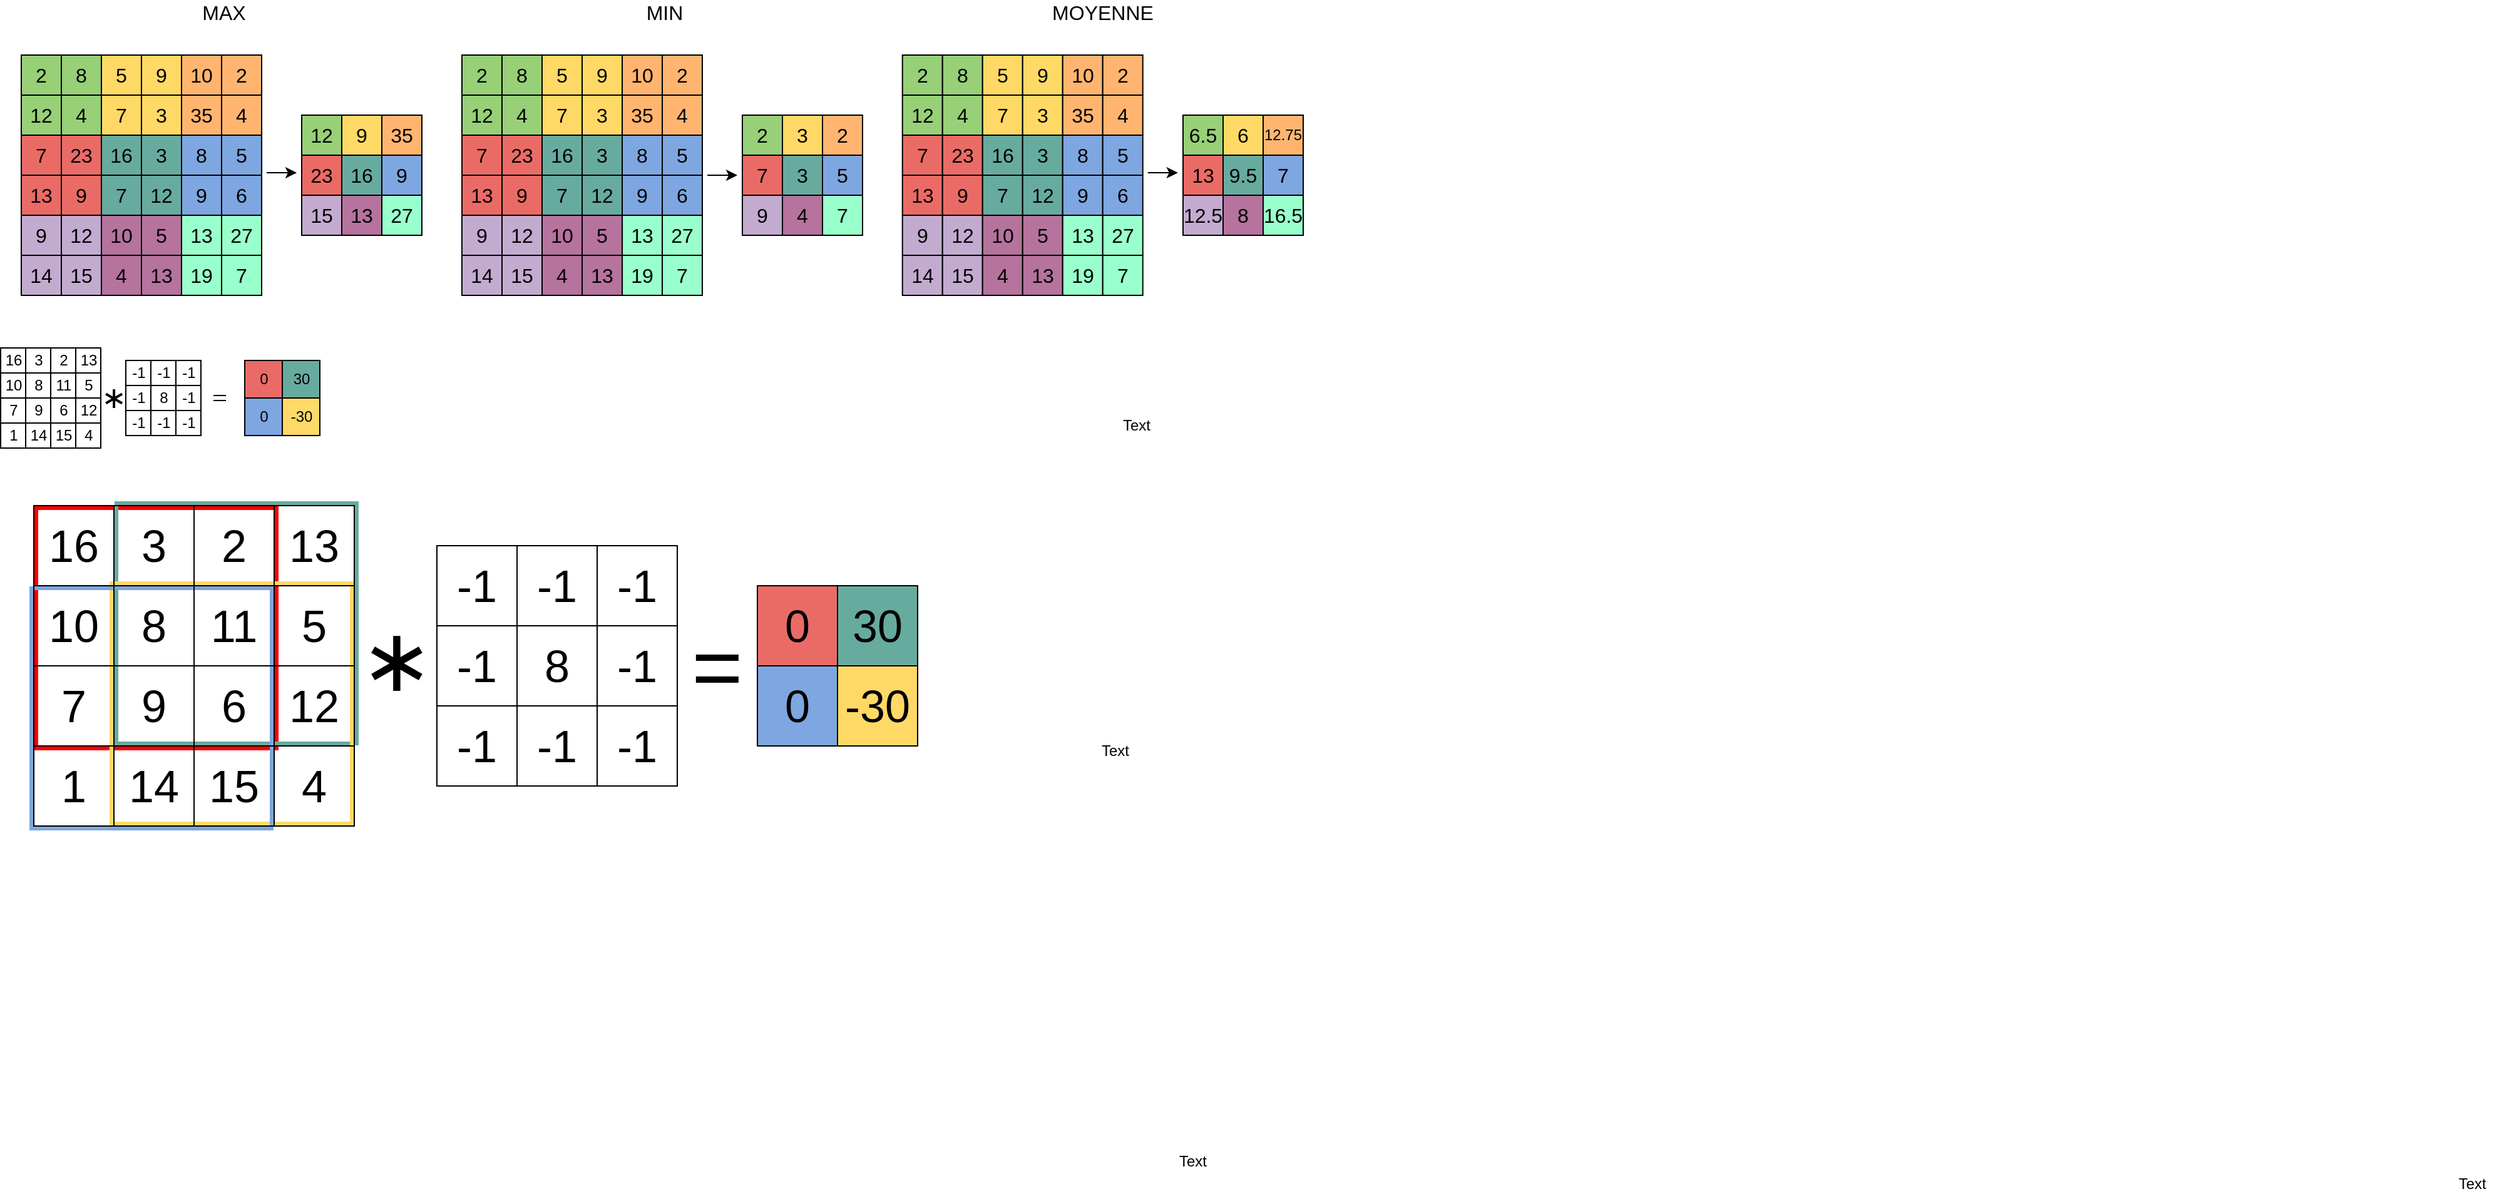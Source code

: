 <mxfile version="10.7.5" type="google"><diagram id="lSeNhmu-8hJbdEI2E3wf" name="Page-1"><mxGraphModel dx="1493" dy="903" grid="1" gridSize="2" guides="1" tooltips="1" connect="1" arrows="1" fold="1" page="1" pageScale="1" pageWidth="1169" pageHeight="827" math="1" shadow="0"><root><mxCell id="0"/><mxCell id="1" parent="0"/><mxCell id="_6n8K5XvZw_fuvLzDd2y-46" value="16" style="whiteSpace=wrap;html=1;aspect=fixed;shadow=0;fillColor=none;" parent="1" vertex="1"><mxGeometry x="35.5" y="290" width="20" height="20" as="geometry"/></mxCell><mxCell id="_6n8K5XvZw_fuvLzDd2y-47" value="3" style="whiteSpace=wrap;html=1;aspect=fixed;shadow=0;fillColor=none;" parent="1" vertex="1"><mxGeometry x="55.5" y="290" width="20" height="20" as="geometry"/></mxCell><mxCell id="_6n8K5XvZw_fuvLzDd2y-48" value="2" style="whiteSpace=wrap;html=1;aspect=fixed;shadow=0;fillColor=none;" parent="1" vertex="1"><mxGeometry x="75.5" y="290" width="20" height="20" as="geometry"/></mxCell><mxCell id="_6n8K5XvZw_fuvLzDd2y-49" value="13" style="whiteSpace=wrap;html=1;aspect=fixed;shadow=0;" parent="1" vertex="1"><mxGeometry x="95.5" y="290" width="20" height="20" as="geometry"/></mxCell><mxCell id="_6n8K5XvZw_fuvLzDd2y-50" value="10" style="whiteSpace=wrap;html=1;aspect=fixed;shadow=0;fillColor=none;" parent="1" vertex="1"><mxGeometry x="35.5" y="310" width="20" height="20" as="geometry"/></mxCell><mxCell id="_6n8K5XvZw_fuvLzDd2y-51" value="8" style="whiteSpace=wrap;html=1;aspect=fixed;shadow=0;fillColor=none;" parent="1" vertex="1"><mxGeometry x="55.5" y="310" width="20" height="20" as="geometry"/></mxCell><mxCell id="_6n8K5XvZw_fuvLzDd2y-52" value="11" style="whiteSpace=wrap;html=1;aspect=fixed;shadow=0;fillColor=none;" parent="1" vertex="1"><mxGeometry x="75.5" y="310" width="20" height="20" as="geometry"/></mxCell><mxCell id="_6n8K5XvZw_fuvLzDd2y-53" value="5" style="whiteSpace=wrap;html=1;aspect=fixed;shadow=0;" parent="1" vertex="1"><mxGeometry x="95.5" y="310" width="20" height="20" as="geometry"/></mxCell><mxCell id="_6n8K5XvZw_fuvLzDd2y-54" value="7" style="whiteSpace=wrap;html=1;aspect=fixed;shadow=0;fillColor=none;" parent="1" vertex="1"><mxGeometry x="35.5" y="330" width="20" height="20" as="geometry"/></mxCell><mxCell id="_6n8K5XvZw_fuvLzDd2y-55" value="9" style="whiteSpace=wrap;html=1;aspect=fixed;shadow=0;fillColor=none;" parent="1" vertex="1"><mxGeometry x="55.5" y="330" width="20" height="20" as="geometry"/></mxCell><mxCell id="_6n8K5XvZw_fuvLzDd2y-56" value="6" style="whiteSpace=wrap;html=1;aspect=fixed;shadow=0;fillColor=none;" parent="1" vertex="1"><mxGeometry x="75.5" y="330" width="20" height="20" as="geometry"/></mxCell><mxCell id="_6n8K5XvZw_fuvLzDd2y-57" value="12" style="whiteSpace=wrap;html=1;aspect=fixed;shadow=0;" parent="1" vertex="1"><mxGeometry x="95.5" y="330" width="20" height="20" as="geometry"/></mxCell><mxCell id="_6n8K5XvZw_fuvLzDd2y-58" value="1" style="whiteSpace=wrap;html=1;aspect=fixed;shadow=0;" parent="1" vertex="1"><mxGeometry x="35.5" y="350" width="20" height="20" as="geometry"/></mxCell><mxCell id="_6n8K5XvZw_fuvLzDd2y-59" value="14" style="whiteSpace=wrap;html=1;aspect=fixed;shadow=0;" parent="1" vertex="1"><mxGeometry x="55.5" y="350" width="20" height="20" as="geometry"/></mxCell><mxCell id="_6n8K5XvZw_fuvLzDd2y-60" value="15" style="whiteSpace=wrap;html=1;aspect=fixed;shadow=0;" parent="1" vertex="1"><mxGeometry x="75.5" y="350" width="20" height="20" as="geometry"/></mxCell><mxCell id="_6n8K5XvZw_fuvLzDd2y-61" value="4" style="whiteSpace=wrap;html=1;aspect=fixed;shadow=0;" parent="1" vertex="1"><mxGeometry x="95.5" y="350" width="20" height="20" as="geometry"/></mxCell><mxCell id="_6n8K5XvZw_fuvLzDd2y-62" value="-1" style="whiteSpace=wrap;html=1;aspect=fixed;shadow=0;" parent="1" vertex="1"><mxGeometry x="135.5" y="300" width="20" height="20" as="geometry"/></mxCell><mxCell id="_6n8K5XvZw_fuvLzDd2y-63" value="-1" style="whiteSpace=wrap;html=1;aspect=fixed;shadow=0;" parent="1" vertex="1"><mxGeometry x="155.5" y="300" width="20" height="20" as="geometry"/></mxCell><mxCell id="_6n8K5XvZw_fuvLzDd2y-64" value="-1" style="whiteSpace=wrap;html=1;aspect=fixed;shadow=0;" parent="1" vertex="1"><mxGeometry x="175.5" y="300" width="20" height="20" as="geometry"/></mxCell><mxCell id="_6n8K5XvZw_fuvLzDd2y-65" value="-1" style="whiteSpace=wrap;html=1;aspect=fixed;shadow=0;" parent="1" vertex="1"><mxGeometry x="135.5" y="320" width="20" height="20" as="geometry"/></mxCell><mxCell id="_6n8K5XvZw_fuvLzDd2y-66" value="8" style="whiteSpace=wrap;html=1;aspect=fixed;shadow=0;" parent="1" vertex="1"><mxGeometry x="155.5" y="320" width="20" height="20" as="geometry"/></mxCell><mxCell id="_6n8K5XvZw_fuvLzDd2y-67" value="-1" style="whiteSpace=wrap;html=1;aspect=fixed;shadow=0;" parent="1" vertex="1"><mxGeometry x="175.5" y="320" width="20" height="20" as="geometry"/></mxCell><mxCell id="_6n8K5XvZw_fuvLzDd2y-68" value="-1" style="whiteSpace=wrap;html=1;aspect=fixed;shadow=0;" parent="1" vertex="1"><mxGeometry x="135.5" y="340" width="20" height="20" as="geometry"/></mxCell><mxCell id="_6n8K5XvZw_fuvLzDd2y-69" value="-1" style="whiteSpace=wrap;html=1;aspect=fixed;shadow=0;" parent="1" vertex="1"><mxGeometry x="155.5" y="340" width="20" height="20" as="geometry"/></mxCell><mxCell id="_6n8K5XvZw_fuvLzDd2y-70" value="-1" style="whiteSpace=wrap;html=1;aspect=fixed;shadow=0;" parent="1" vertex="1"><mxGeometry x="175.5" y="340" width="20" height="20" as="geometry"/></mxCell><mxCell id="_6n8K5XvZw_fuvLzDd2y-71" value="&lt;span&gt;&lt;font style=&quot;font-size: 24px&quot;&gt;∗&lt;/font&gt;&lt;/span&gt;" style="text;html=1;strokeColor=none;fillColor=none;align=center;verticalAlign=middle;whiteSpace=wrap;rounded=0;shadow=0;" parent="1" vertex="1"><mxGeometry x="105.5" y="320" width="40" height="20" as="geometry"/></mxCell><mxCell id="_6n8K5XvZw_fuvLzDd2y-74" value="" style="shape=link;html=1;" parent="1" edge="1"><mxGeometry width="50" height="50" relative="1" as="geometry"><mxPoint x="205.5" y="330" as="sourcePoint"/><mxPoint x="215.5" y="330" as="targetPoint"/></mxGeometry></mxCell><mxCell id="_6n8K5XvZw_fuvLzDd2y-75" value="0" style="whiteSpace=wrap;html=1;aspect=fixed;shadow=0;fillColor=#EA6B66;" parent="1" vertex="1"><mxGeometry x="230.5" y="300" width="30" height="30" as="geometry"/></mxCell><mxCell id="_6n8K5XvZw_fuvLzDd2y-76" value="30" style="whiteSpace=wrap;html=1;aspect=fixed;shadow=0;fillColor=#67AB9F;" parent="1" vertex="1"><mxGeometry x="260.5" y="300" width="30" height="30" as="geometry"/></mxCell><mxCell id="_6n8K5XvZw_fuvLzDd2y-77" value="0" style="whiteSpace=wrap;html=1;aspect=fixed;shadow=0;direction=south;fillColor=#7EA6E0;" parent="1" vertex="1"><mxGeometry x="230.5" y="330" width="30" height="30" as="geometry"/></mxCell><mxCell id="_6n8K5XvZw_fuvLzDd2y-78" value="-30" style="whiteSpace=wrap;html=1;aspect=fixed;shadow=0;fillColor=#FFD966;" parent="1" vertex="1"><mxGeometry x="260.5" y="330" width="30" height="30" as="geometry"/></mxCell><mxCell id="_6n8K5XvZw_fuvLzDd2y-110" value="" style="whiteSpace=wrap;html=1;aspect=fixed;shadow=0;strokeColor=#FF0000;fillColor=none;strokeWidth=3;" parent="1" vertex="1"><mxGeometry x="64" y="418" width="192" height="192" as="geometry"/></mxCell><mxCell id="_6n8K5XvZw_fuvLzDd2y-111" value="" style="whiteSpace=wrap;html=1;aspect=fixed;shadow=0;strokeColor=#67AB9F;fillColor=none;strokeWidth=3;" parent="1" vertex="1"><mxGeometry x="128" y="414" width="192" height="192" as="geometry"/></mxCell><mxCell id="_6n8K5XvZw_fuvLzDd2y-113" value="" style="whiteSpace=wrap;html=1;aspect=fixed;shadow=0;strokeColor=#FFD966;fillColor=none;strokeWidth=3;" parent="1" vertex="1"><mxGeometry x="124" y="478" width="192" height="192" as="geometry"/></mxCell><mxCell id="_6n8K5XvZw_fuvLzDd2y-114" value="" style="whiteSpace=wrap;html=1;aspect=fixed;shadow=0;strokeColor=#7EA6E0;fillColor=none;strokeWidth=3;" parent="1" vertex="1"><mxGeometry x="60" y="482" width="192" height="192" as="geometry"/></mxCell><mxCell id="8sGOYfZIDvLtLfczaBqR-1" value="&lt;font size=&quot;3&quot;&gt;2&lt;/font&gt;" style="whiteSpace=wrap;html=1;aspect=fixed;fillColor=#97D077;" parent="1" vertex="1"><mxGeometry x="52" y="56" width="32" height="32" as="geometry"/></mxCell><mxCell id="8sGOYfZIDvLtLfczaBqR-2" value="&lt;font size=&quot;3&quot;&gt;8&lt;/font&gt;" style="whiteSpace=wrap;html=1;aspect=fixed;fillColor=#97D077;" parent="1" vertex="1"><mxGeometry x="84" y="56" width="32" height="32" as="geometry"/></mxCell><mxCell id="8sGOYfZIDvLtLfczaBqR-3" value="&lt;font size=&quot;3&quot;&gt;5&lt;/font&gt;" style="whiteSpace=wrap;html=1;aspect=fixed;fillColor=#FFD966;" parent="1" vertex="1"><mxGeometry x="116" y="56" width="32" height="32" as="geometry"/></mxCell><mxCell id="8sGOYfZIDvLtLfczaBqR-4" value="&lt;font size=&quot;3&quot;&gt;9&lt;/font&gt;" style="whiteSpace=wrap;html=1;aspect=fixed;fillColor=#FFD966;" parent="1" vertex="1"><mxGeometry x="148" y="56" width="32" height="32" as="geometry"/></mxCell><mxCell id="8sGOYfZIDvLtLfczaBqR-5" value="&lt;font size=&quot;3&quot;&gt;10&lt;/font&gt;" style="whiteSpace=wrap;html=1;aspect=fixed;fillColor=#FFB570;" parent="1" vertex="1"><mxGeometry x="180" y="56" width="32" height="32" as="geometry"/></mxCell><mxCell id="8sGOYfZIDvLtLfczaBqR-6" value="&lt;font size=&quot;3&quot;&gt;2&lt;/font&gt;" style="whiteSpace=wrap;html=1;aspect=fixed;fillColor=#FFB570;" parent="1" vertex="1"><mxGeometry x="212" y="56" width="32" height="32" as="geometry"/></mxCell><mxCell id="8sGOYfZIDvLtLfczaBqR-7" value="&lt;font size=&quot;3&quot;&gt;12&lt;/font&gt;" style="whiteSpace=wrap;html=1;aspect=fixed;fillColor=#97D077;" parent="1" vertex="1"><mxGeometry x="52" y="88" width="32" height="32" as="geometry"/></mxCell><mxCell id="8sGOYfZIDvLtLfczaBqR-8" value="&lt;font size=&quot;3&quot;&gt;4&lt;/font&gt;" style="whiteSpace=wrap;html=1;aspect=fixed;fillColor=#97D077;" parent="1" vertex="1"><mxGeometry x="84" y="88" width="32" height="32" as="geometry"/></mxCell><mxCell id="8sGOYfZIDvLtLfczaBqR-9" value="&lt;font size=&quot;3&quot;&gt;7&lt;/font&gt;" style="whiteSpace=wrap;html=1;aspect=fixed;fillColor=#FFD966;" parent="1" vertex="1"><mxGeometry x="116" y="88" width="32" height="32" as="geometry"/></mxCell><mxCell id="8sGOYfZIDvLtLfczaBqR-10" value="&lt;font size=&quot;3&quot;&gt;3&lt;/font&gt;" style="whiteSpace=wrap;html=1;aspect=fixed;fillColor=#FFD966;" parent="1" vertex="1"><mxGeometry x="148" y="88" width="32" height="32" as="geometry"/></mxCell><mxCell id="8sGOYfZIDvLtLfczaBqR-11" value="&lt;font size=&quot;3&quot;&gt;35&lt;/font&gt;" style="whiteSpace=wrap;html=1;aspect=fixed;fillColor=#FFB570;" parent="1" vertex="1"><mxGeometry x="180" y="88" width="32" height="32" as="geometry"/></mxCell><mxCell id="8sGOYfZIDvLtLfczaBqR-12" value="&lt;font size=&quot;3&quot;&gt;4&lt;/font&gt;" style="whiteSpace=wrap;html=1;aspect=fixed;fillColor=#FFB570;" parent="1" vertex="1"><mxGeometry x="212" y="88" width="32" height="32" as="geometry"/></mxCell><mxCell id="8sGOYfZIDvLtLfczaBqR-13" value="&lt;font size=&quot;3&quot;&gt;7&lt;/font&gt;" style="whiteSpace=wrap;html=1;aspect=fixed;fillColor=#EA6B66;" parent="1" vertex="1"><mxGeometry x="52" y="120" width="32" height="32" as="geometry"/></mxCell><mxCell id="8sGOYfZIDvLtLfczaBqR-14" value="&lt;font size=&quot;3&quot;&gt;23&lt;/font&gt;" style="whiteSpace=wrap;html=1;aspect=fixed;fillColor=#EA6B66;" parent="1" vertex="1"><mxGeometry x="84" y="120" width="32" height="32" as="geometry"/></mxCell><mxCell id="8sGOYfZIDvLtLfczaBqR-15" value="&lt;font size=&quot;3&quot;&gt;16&lt;/font&gt;" style="whiteSpace=wrap;html=1;aspect=fixed;fillColor=#67AB9F;" parent="1" vertex="1"><mxGeometry x="116" y="120" width="32" height="32" as="geometry"/></mxCell><mxCell id="8sGOYfZIDvLtLfczaBqR-16" value="&lt;font size=&quot;3&quot;&gt;3&lt;/font&gt;" style="whiteSpace=wrap;html=1;aspect=fixed;fillColor=#67AB9F;" parent="1" vertex="1"><mxGeometry x="148" y="120" width="32" height="32" as="geometry"/></mxCell><mxCell id="8sGOYfZIDvLtLfczaBqR-17" value="&lt;font size=&quot;3&quot;&gt;8&lt;/font&gt;" style="whiteSpace=wrap;html=1;aspect=fixed;fillColor=#7EA6E0;" parent="1" vertex="1"><mxGeometry x="180" y="120" width="32" height="32" as="geometry"/></mxCell><mxCell id="8sGOYfZIDvLtLfczaBqR-18" value="&lt;font size=&quot;3&quot;&gt;5&lt;/font&gt;" style="whiteSpace=wrap;html=1;aspect=fixed;fillColor=#7EA6E0;" parent="1" vertex="1"><mxGeometry x="212" y="120" width="32" height="32" as="geometry"/></mxCell><mxCell id="8sGOYfZIDvLtLfczaBqR-19" value="&lt;font size=&quot;3&quot;&gt;13&lt;/font&gt;" style="whiteSpace=wrap;html=1;aspect=fixed;fillColor=#EA6B66;" parent="1" vertex="1"><mxGeometry x="52" y="152" width="32" height="32" as="geometry"/></mxCell><mxCell id="8sGOYfZIDvLtLfczaBqR-20" value="&lt;font size=&quot;3&quot;&gt;9&lt;/font&gt;" style="whiteSpace=wrap;html=1;aspect=fixed;fillColor=#EA6B66;" parent="1" vertex="1"><mxGeometry x="84" y="152" width="32" height="32" as="geometry"/></mxCell><mxCell id="8sGOYfZIDvLtLfczaBqR-21" value="&lt;font size=&quot;3&quot;&gt;7&lt;/font&gt;" style="whiteSpace=wrap;html=1;aspect=fixed;fillColor=#67AB9F;" parent="1" vertex="1"><mxGeometry x="116" y="152" width="32" height="32" as="geometry"/></mxCell><mxCell id="8sGOYfZIDvLtLfczaBqR-22" value="&lt;font size=&quot;3&quot;&gt;12&lt;/font&gt;" style="whiteSpace=wrap;html=1;aspect=fixed;fillColor=#67AB9F;" parent="1" vertex="1"><mxGeometry x="148" y="152" width="32" height="32" as="geometry"/></mxCell><mxCell id="8sGOYfZIDvLtLfczaBqR-23" value="&lt;font size=&quot;3&quot;&gt;9&lt;/font&gt;" style="whiteSpace=wrap;html=1;aspect=fixed;fillColor=#7EA6E0;" parent="1" vertex="1"><mxGeometry x="180" y="152" width="32" height="32" as="geometry"/></mxCell><mxCell id="8sGOYfZIDvLtLfczaBqR-24" value="&lt;font size=&quot;3&quot;&gt;6&lt;/font&gt;" style="whiteSpace=wrap;html=1;aspect=fixed;fillColor=#7EA6E0;" parent="1" vertex="1"><mxGeometry x="212" y="152" width="32" height="32" as="geometry"/></mxCell><mxCell id="8sGOYfZIDvLtLfczaBqR-37" value="&lt;font size=&quot;3&quot;&gt;9&lt;/font&gt;" style="whiteSpace=wrap;html=1;aspect=fixed;fillColor=#C3ABD0;" parent="1" vertex="1"><mxGeometry x="52" y="184" width="32" height="32" as="geometry"/></mxCell><mxCell id="8sGOYfZIDvLtLfczaBqR-38" value="&lt;font size=&quot;3&quot;&gt;12&lt;/font&gt;" style="whiteSpace=wrap;html=1;aspect=fixed;fillColor=#C3ABD0;" parent="1" vertex="1"><mxGeometry x="84" y="184" width="32" height="32" as="geometry"/></mxCell><mxCell id="8sGOYfZIDvLtLfczaBqR-39" value="&lt;font size=&quot;3&quot;&gt;10&lt;/font&gt;" style="whiteSpace=wrap;html=1;aspect=fixed;fillColor=#B5739D;" parent="1" vertex="1"><mxGeometry x="116" y="184" width="32" height="32" as="geometry"/></mxCell><mxCell id="8sGOYfZIDvLtLfczaBqR-40" value="&lt;font size=&quot;3&quot;&gt;5&lt;/font&gt;" style="whiteSpace=wrap;html=1;aspect=fixed;fillColor=#B5739D;" parent="1" vertex="1"><mxGeometry x="148" y="184" width="32" height="32" as="geometry"/></mxCell><mxCell id="8sGOYfZIDvLtLfczaBqR-41" value="&lt;font size=&quot;3&quot;&gt;13&lt;/font&gt;" style="whiteSpace=wrap;html=1;aspect=fixed;fillColor=#99FFCC;" parent="1" vertex="1"><mxGeometry x="180" y="184" width="32" height="32" as="geometry"/></mxCell><mxCell id="8sGOYfZIDvLtLfczaBqR-42" value="&lt;font size=&quot;3&quot;&gt;27&lt;/font&gt;" style="whiteSpace=wrap;html=1;aspect=fixed;fillColor=#99FFCC;" parent="1" vertex="1"><mxGeometry x="212" y="184" width="32" height="32" as="geometry"/></mxCell><mxCell id="8sGOYfZIDvLtLfczaBqR-43" value="&lt;font size=&quot;3&quot;&gt;14&lt;/font&gt;" style="whiteSpace=wrap;html=1;aspect=fixed;fillColor=#C3ABD0;" parent="1" vertex="1"><mxGeometry x="52" y="216" width="32" height="32" as="geometry"/></mxCell><mxCell id="8sGOYfZIDvLtLfczaBqR-44" value="&lt;font size=&quot;3&quot;&gt;15&lt;/font&gt;" style="whiteSpace=wrap;html=1;aspect=fixed;fillColor=#C3ABD0;" parent="1" vertex="1"><mxGeometry x="84" y="216" width="32" height="32" as="geometry"/></mxCell><mxCell id="8sGOYfZIDvLtLfczaBqR-45" value="&lt;font size=&quot;3&quot;&gt;4&lt;/font&gt;" style="whiteSpace=wrap;html=1;aspect=fixed;fillColor=#B5739D;" parent="1" vertex="1"><mxGeometry x="116" y="216" width="32" height="32" as="geometry"/></mxCell><mxCell id="8sGOYfZIDvLtLfczaBqR-46" value="&lt;font size=&quot;3&quot;&gt;13&lt;/font&gt;" style="whiteSpace=wrap;html=1;aspect=fixed;fillColor=#B5739D;" parent="1" vertex="1"><mxGeometry x="148" y="216" width="32" height="32" as="geometry"/></mxCell><mxCell id="8sGOYfZIDvLtLfczaBqR-47" value="&lt;font size=&quot;3&quot;&gt;19&lt;/font&gt;" style="whiteSpace=wrap;html=1;aspect=fixed;fillColor=#99FFCC;" parent="1" vertex="1"><mxGeometry x="180" y="216" width="32" height="32" as="geometry"/></mxCell><mxCell id="8sGOYfZIDvLtLfczaBqR-48" value="&lt;font size=&quot;3&quot;&gt;7&lt;/font&gt;" style="whiteSpace=wrap;html=1;aspect=fixed;fillColor=#99FFCC;" parent="1" vertex="1"><mxGeometry x="212" y="216" width="32" height="32" as="geometry"/></mxCell><mxCell id="8sGOYfZIDvLtLfczaBqR-49" value="&lt;font size=&quot;3&quot;&gt;12&lt;/font&gt;" style="whiteSpace=wrap;html=1;aspect=fixed;fillColor=#97D077;" parent="1" vertex="1"><mxGeometry x="276" y="104" width="32" height="32" as="geometry"/></mxCell><mxCell id="8sGOYfZIDvLtLfczaBqR-50" value="&lt;font size=&quot;3&quot;&gt;9&lt;/font&gt;" style="whiteSpace=wrap;html=1;aspect=fixed;fillColor=#FFD966;" parent="1" vertex="1"><mxGeometry x="308" y="104" width="32" height="32" as="geometry"/></mxCell><mxCell id="8sGOYfZIDvLtLfczaBqR-51" value="&lt;font size=&quot;3&quot;&gt;35&lt;/font&gt;" style="whiteSpace=wrap;html=1;aspect=fixed;fillColor=#FFB570;" parent="1" vertex="1"><mxGeometry x="340" y="104" width="32" height="32" as="geometry"/></mxCell><mxCell id="8sGOYfZIDvLtLfczaBqR-52" value="&lt;font size=&quot;3&quot;&gt;23&lt;/font&gt;" style="whiteSpace=wrap;html=1;aspect=fixed;fillColor=#EA6B66;" parent="1" vertex="1"><mxGeometry x="276" y="136" width="32" height="32" as="geometry"/></mxCell><mxCell id="8sGOYfZIDvLtLfczaBqR-53" value="&lt;font size=&quot;3&quot;&gt;16&lt;/font&gt;" style="whiteSpace=wrap;html=1;aspect=fixed;fillColor=#67AB9F;" parent="1" vertex="1"><mxGeometry x="308" y="136" width="32" height="32" as="geometry"/></mxCell><mxCell id="8sGOYfZIDvLtLfczaBqR-54" value="&lt;font size=&quot;3&quot;&gt;9&lt;/font&gt;" style="whiteSpace=wrap;html=1;aspect=fixed;fillColor=#7EA6E0;" parent="1" vertex="1"><mxGeometry x="340" y="136" width="32" height="32" as="geometry"/></mxCell><mxCell id="8sGOYfZIDvLtLfczaBqR-55" value="&lt;font size=&quot;3&quot;&gt;15&lt;/font&gt;" style="whiteSpace=wrap;html=1;aspect=fixed;fillColor=#C3ABD0;" parent="1" vertex="1"><mxGeometry x="276" y="168" width="32" height="32" as="geometry"/></mxCell><mxCell id="8sGOYfZIDvLtLfczaBqR-56" value="&lt;font size=&quot;3&quot;&gt;13&lt;/font&gt;" style="whiteSpace=wrap;html=1;aspect=fixed;fillColor=#B5739D;" parent="1" vertex="1"><mxGeometry x="308" y="168" width="32" height="32" as="geometry"/></mxCell><mxCell id="8sGOYfZIDvLtLfczaBqR-57" value="&lt;font size=&quot;3&quot;&gt;27&lt;/font&gt;" style="whiteSpace=wrap;html=1;aspect=fixed;fillColor=#99FFCC;" parent="1" vertex="1"><mxGeometry x="340" y="168" width="32" height="32" as="geometry"/></mxCell><mxCell id="8sGOYfZIDvLtLfczaBqR-60" value="" style="endArrow=classic;html=1;" parent="1" edge="1"><mxGeometry width="50" height="50" relative="1" as="geometry"><mxPoint x="248" y="150" as="sourcePoint"/><mxPoint x="272" y="150" as="targetPoint"/></mxGeometry></mxCell><mxCell id="8sGOYfZIDvLtLfczaBqR-61" value="&lt;font size=&quot;3&quot;&gt;2&lt;/font&gt;" style="whiteSpace=wrap;html=1;aspect=fixed;fillColor=#97D077;" parent="1" vertex="1"><mxGeometry x="404" y="56" width="32" height="32" as="geometry"/></mxCell><mxCell id="8sGOYfZIDvLtLfczaBqR-62" value="&lt;font size=&quot;3&quot;&gt;8&lt;/font&gt;" style="whiteSpace=wrap;html=1;aspect=fixed;fillColor=#97D077;" parent="1" vertex="1"><mxGeometry x="436" y="56" width="32" height="32" as="geometry"/></mxCell><mxCell id="8sGOYfZIDvLtLfczaBqR-63" value="&lt;font size=&quot;3&quot;&gt;5&lt;/font&gt;" style="whiteSpace=wrap;html=1;aspect=fixed;fillColor=#FFD966;" parent="1" vertex="1"><mxGeometry x="468" y="56" width="32" height="32" as="geometry"/></mxCell><mxCell id="8sGOYfZIDvLtLfczaBqR-64" value="&lt;font size=&quot;3&quot;&gt;9&lt;/font&gt;" style="whiteSpace=wrap;html=1;aspect=fixed;fillColor=#FFD966;" parent="1" vertex="1"><mxGeometry x="500" y="56" width="32" height="32" as="geometry"/></mxCell><mxCell id="8sGOYfZIDvLtLfczaBqR-65" value="&lt;font size=&quot;3&quot;&gt;10&lt;/font&gt;" style="whiteSpace=wrap;html=1;aspect=fixed;fillColor=#FFB570;" parent="1" vertex="1"><mxGeometry x="532" y="56" width="32" height="32" as="geometry"/></mxCell><mxCell id="8sGOYfZIDvLtLfczaBqR-66" value="&lt;font size=&quot;3&quot;&gt;2&lt;/font&gt;" style="whiteSpace=wrap;html=1;aspect=fixed;fillColor=#FFB570;" parent="1" vertex="1"><mxGeometry x="564" y="56" width="32" height="32" as="geometry"/></mxCell><mxCell id="8sGOYfZIDvLtLfczaBqR-67" value="&lt;font size=&quot;3&quot;&gt;12&lt;/font&gt;" style="whiteSpace=wrap;html=1;aspect=fixed;fillColor=#97D077;" parent="1" vertex="1"><mxGeometry x="404" y="88" width="32" height="32" as="geometry"/></mxCell><mxCell id="8sGOYfZIDvLtLfczaBqR-68" value="&lt;font size=&quot;3&quot;&gt;4&lt;/font&gt;" style="whiteSpace=wrap;html=1;aspect=fixed;fillColor=#97D077;" parent="1" vertex="1"><mxGeometry x="436" y="88" width="32" height="32" as="geometry"/></mxCell><mxCell id="8sGOYfZIDvLtLfczaBqR-69" value="&lt;font size=&quot;3&quot;&gt;7&lt;/font&gt;" style="whiteSpace=wrap;html=1;aspect=fixed;fillColor=#FFD966;" parent="1" vertex="1"><mxGeometry x="468" y="88" width="32" height="32" as="geometry"/></mxCell><mxCell id="8sGOYfZIDvLtLfczaBqR-70" value="&lt;font size=&quot;3&quot;&gt;3&lt;/font&gt;" style="whiteSpace=wrap;html=1;aspect=fixed;fillColor=#FFD966;" parent="1" vertex="1"><mxGeometry x="500" y="88" width="32" height="32" as="geometry"/></mxCell><mxCell id="8sGOYfZIDvLtLfczaBqR-71" value="&lt;font size=&quot;3&quot;&gt;35&lt;/font&gt;" style="whiteSpace=wrap;html=1;aspect=fixed;fillColor=#FFB570;" parent="1" vertex="1"><mxGeometry x="532" y="88" width="32" height="32" as="geometry"/></mxCell><mxCell id="8sGOYfZIDvLtLfczaBqR-72" value="&lt;font size=&quot;3&quot;&gt;4&lt;/font&gt;" style="whiteSpace=wrap;html=1;aspect=fixed;fillColor=#FFB570;" parent="1" vertex="1"><mxGeometry x="564" y="88" width="32" height="32" as="geometry"/></mxCell><mxCell id="8sGOYfZIDvLtLfczaBqR-73" value="&lt;font size=&quot;3&quot;&gt;7&lt;/font&gt;" style="whiteSpace=wrap;html=1;aspect=fixed;fillColor=#EA6B66;" parent="1" vertex="1"><mxGeometry x="404" y="120" width="32" height="32" as="geometry"/></mxCell><mxCell id="8sGOYfZIDvLtLfczaBqR-74" value="&lt;font size=&quot;3&quot;&gt;23&lt;/font&gt;" style="whiteSpace=wrap;html=1;aspect=fixed;fillColor=#EA6B66;" parent="1" vertex="1"><mxGeometry x="436" y="120" width="32" height="32" as="geometry"/></mxCell><mxCell id="8sGOYfZIDvLtLfczaBqR-75" value="&lt;font size=&quot;3&quot;&gt;16&lt;/font&gt;" style="whiteSpace=wrap;html=1;aspect=fixed;fillColor=#67AB9F;" parent="1" vertex="1"><mxGeometry x="468" y="120" width="32" height="32" as="geometry"/></mxCell><mxCell id="8sGOYfZIDvLtLfczaBqR-76" value="&lt;font size=&quot;3&quot;&gt;3&lt;/font&gt;" style="whiteSpace=wrap;html=1;aspect=fixed;fillColor=#67AB9F;" parent="1" vertex="1"><mxGeometry x="500" y="120" width="32" height="32" as="geometry"/></mxCell><mxCell id="8sGOYfZIDvLtLfczaBqR-77" value="&lt;font size=&quot;3&quot;&gt;8&lt;/font&gt;" style="whiteSpace=wrap;html=1;aspect=fixed;fillColor=#7EA6E0;" parent="1" vertex="1"><mxGeometry x="532" y="120" width="32" height="32" as="geometry"/></mxCell><mxCell id="8sGOYfZIDvLtLfczaBqR-78" value="&lt;font size=&quot;3&quot;&gt;5&lt;/font&gt;" style="whiteSpace=wrap;html=1;aspect=fixed;fillColor=#7EA6E0;" parent="1" vertex="1"><mxGeometry x="564" y="120" width="32" height="32" as="geometry"/></mxCell><mxCell id="8sGOYfZIDvLtLfczaBqR-79" value="&lt;font size=&quot;3&quot;&gt;13&lt;/font&gt;" style="whiteSpace=wrap;html=1;aspect=fixed;fillColor=#EA6B66;" parent="1" vertex="1"><mxGeometry x="404" y="152" width="32" height="32" as="geometry"/></mxCell><mxCell id="8sGOYfZIDvLtLfczaBqR-80" value="&lt;font size=&quot;3&quot;&gt;9&lt;/font&gt;" style="whiteSpace=wrap;html=1;aspect=fixed;fillColor=#EA6B66;" parent="1" vertex="1"><mxGeometry x="436" y="152" width="32" height="32" as="geometry"/></mxCell><mxCell id="8sGOYfZIDvLtLfczaBqR-81" value="&lt;font size=&quot;3&quot;&gt;7&lt;/font&gt;" style="whiteSpace=wrap;html=1;aspect=fixed;fillColor=#67AB9F;" parent="1" vertex="1"><mxGeometry x="468" y="152" width="32" height="32" as="geometry"/></mxCell><mxCell id="8sGOYfZIDvLtLfczaBqR-82" value="&lt;font size=&quot;3&quot;&gt;12&lt;/font&gt;" style="whiteSpace=wrap;html=1;aspect=fixed;fillColor=#67AB9F;" parent="1" vertex="1"><mxGeometry x="500" y="152" width="32" height="32" as="geometry"/></mxCell><mxCell id="8sGOYfZIDvLtLfczaBqR-83" value="&lt;font size=&quot;3&quot;&gt;9&lt;/font&gt;" style="whiteSpace=wrap;html=1;aspect=fixed;fillColor=#7EA6E0;" parent="1" vertex="1"><mxGeometry x="532" y="152" width="32" height="32" as="geometry"/></mxCell><mxCell id="8sGOYfZIDvLtLfczaBqR-84" value="&lt;font size=&quot;3&quot;&gt;6&lt;/font&gt;" style="whiteSpace=wrap;html=1;aspect=fixed;fillColor=#7EA6E0;" parent="1" vertex="1"><mxGeometry x="564" y="152" width="32" height="32" as="geometry"/></mxCell><mxCell id="8sGOYfZIDvLtLfczaBqR-85" value="&lt;font size=&quot;3&quot;&gt;9&lt;/font&gt;" style="whiteSpace=wrap;html=1;aspect=fixed;fillColor=#C3ABD0;" parent="1" vertex="1"><mxGeometry x="404" y="184" width="32" height="32" as="geometry"/></mxCell><mxCell id="8sGOYfZIDvLtLfczaBqR-86" value="&lt;font size=&quot;3&quot;&gt;12&lt;/font&gt;" style="whiteSpace=wrap;html=1;aspect=fixed;fillColor=#C3ABD0;" parent="1" vertex="1"><mxGeometry x="436" y="184" width="32" height="32" as="geometry"/></mxCell><mxCell id="8sGOYfZIDvLtLfczaBqR-87" value="&lt;font size=&quot;3&quot;&gt;10&lt;/font&gt;" style="whiteSpace=wrap;html=1;aspect=fixed;fillColor=#B5739D;" parent="1" vertex="1"><mxGeometry x="468" y="184" width="32" height="32" as="geometry"/></mxCell><mxCell id="8sGOYfZIDvLtLfczaBqR-88" value="&lt;font size=&quot;3&quot;&gt;5&lt;/font&gt;" style="whiteSpace=wrap;html=1;aspect=fixed;fillColor=#B5739D;" parent="1" vertex="1"><mxGeometry x="500" y="184" width="32" height="32" as="geometry"/></mxCell><mxCell id="8sGOYfZIDvLtLfczaBqR-89" value="&lt;font size=&quot;3&quot;&gt;13&lt;/font&gt;" style="whiteSpace=wrap;html=1;aspect=fixed;fillColor=#99FFCC;" parent="1" vertex="1"><mxGeometry x="532" y="184" width="32" height="32" as="geometry"/></mxCell><mxCell id="8sGOYfZIDvLtLfczaBqR-90" value="&lt;font size=&quot;3&quot;&gt;27&lt;/font&gt;" style="whiteSpace=wrap;html=1;aspect=fixed;fillColor=#99FFCC;" parent="1" vertex="1"><mxGeometry x="564" y="184" width="32" height="32" as="geometry"/></mxCell><mxCell id="8sGOYfZIDvLtLfczaBqR-91" value="&lt;font size=&quot;3&quot;&gt;14&lt;/font&gt;" style="whiteSpace=wrap;html=1;aspect=fixed;fillColor=#C3ABD0;" parent="1" vertex="1"><mxGeometry x="404" y="216" width="32" height="32" as="geometry"/></mxCell><mxCell id="8sGOYfZIDvLtLfczaBqR-92" value="&lt;font size=&quot;3&quot;&gt;15&lt;/font&gt;" style="whiteSpace=wrap;html=1;aspect=fixed;fillColor=#C3ABD0;" parent="1" vertex="1"><mxGeometry x="436" y="216" width="32" height="32" as="geometry"/></mxCell><mxCell id="8sGOYfZIDvLtLfczaBqR-93" value="&lt;font size=&quot;3&quot;&gt;4&lt;/font&gt;" style="whiteSpace=wrap;html=1;aspect=fixed;fillColor=#B5739D;" parent="1" vertex="1"><mxGeometry x="468" y="216" width="32" height="32" as="geometry"/></mxCell><mxCell id="8sGOYfZIDvLtLfczaBqR-94" value="&lt;font size=&quot;3&quot;&gt;13&lt;/font&gt;" style="whiteSpace=wrap;html=1;aspect=fixed;fillColor=#B5739D;" parent="1" vertex="1"><mxGeometry x="500" y="216" width="32" height="32" as="geometry"/></mxCell><mxCell id="8sGOYfZIDvLtLfczaBqR-95" value="&lt;font size=&quot;3&quot;&gt;19&lt;/font&gt;" style="whiteSpace=wrap;html=1;aspect=fixed;fillColor=#99FFCC;" parent="1" vertex="1"><mxGeometry x="532" y="216" width="32" height="32" as="geometry"/></mxCell><mxCell id="8sGOYfZIDvLtLfczaBqR-96" value="&lt;font size=&quot;3&quot;&gt;7&lt;/font&gt;" style="whiteSpace=wrap;html=1;aspect=fixed;fillColor=#99FFCC;" parent="1" vertex="1"><mxGeometry x="564" y="216" width="32" height="32" as="geometry"/></mxCell><mxCell id="8sGOYfZIDvLtLfczaBqR-106" value="" style="endArrow=classic;html=1;" parent="1" edge="1"><mxGeometry width="50" height="50" relative="1" as="geometry"><mxPoint x="600" y="152" as="sourcePoint"/><mxPoint x="624" y="152" as="targetPoint"/></mxGeometry></mxCell><mxCell id="8sGOYfZIDvLtLfczaBqR-107" value="&lt;font size=&quot;3&quot;&gt;2&lt;/font&gt;" style="whiteSpace=wrap;html=1;aspect=fixed;fillColor=#97D077;" parent="1" vertex="1"><mxGeometry x="755.871" y="56" width="32" height="32" as="geometry"/></mxCell><mxCell id="8sGOYfZIDvLtLfczaBqR-108" value="&lt;font size=&quot;3&quot;&gt;8&lt;/font&gt;" style="whiteSpace=wrap;html=1;aspect=fixed;fillColor=#97D077;" parent="1" vertex="1"><mxGeometry x="787.871" y="56" width="32" height="32" as="geometry"/></mxCell><mxCell id="8sGOYfZIDvLtLfczaBqR-109" value="&lt;font size=&quot;3&quot;&gt;5&lt;/font&gt;" style="whiteSpace=wrap;html=1;aspect=fixed;fillColor=#FFD966;" parent="1" vertex="1"><mxGeometry x="819.871" y="56" width="32" height="32" as="geometry"/></mxCell><mxCell id="8sGOYfZIDvLtLfczaBqR-110" value="&lt;font size=&quot;3&quot;&gt;9&lt;/font&gt;" style="whiteSpace=wrap;html=1;aspect=fixed;fillColor=#FFD966;" parent="1" vertex="1"><mxGeometry x="851.871" y="56" width="32" height="32" as="geometry"/></mxCell><mxCell id="8sGOYfZIDvLtLfczaBqR-111" value="&lt;font size=&quot;3&quot;&gt;10&lt;/font&gt;" style="whiteSpace=wrap;html=1;aspect=fixed;fillColor=#FFB570;" parent="1" vertex="1"><mxGeometry x="883.871" y="56" width="32" height="32" as="geometry"/></mxCell><mxCell id="8sGOYfZIDvLtLfczaBqR-112" value="&lt;font size=&quot;3&quot;&gt;2&lt;/font&gt;" style="whiteSpace=wrap;html=1;aspect=fixed;fillColor=#FFB570;" parent="1" vertex="1"><mxGeometry x="915.871" y="56" width="32" height="32" as="geometry"/></mxCell><mxCell id="8sGOYfZIDvLtLfczaBqR-113" value="&lt;font size=&quot;3&quot;&gt;12&lt;/font&gt;" style="whiteSpace=wrap;html=1;aspect=fixed;fillColor=#97D077;" parent="1" vertex="1"><mxGeometry x="755.871" y="88" width="32" height="32" as="geometry"/></mxCell><mxCell id="8sGOYfZIDvLtLfczaBqR-114" value="&lt;font size=&quot;3&quot;&gt;4&lt;/font&gt;" style="whiteSpace=wrap;html=1;aspect=fixed;fillColor=#97D077;" parent="1" vertex="1"><mxGeometry x="787.871" y="88" width="32" height="32" as="geometry"/></mxCell><mxCell id="8sGOYfZIDvLtLfczaBqR-115" value="&lt;font size=&quot;3&quot;&gt;7&lt;/font&gt;" style="whiteSpace=wrap;html=1;aspect=fixed;fillColor=#FFD966;" parent="1" vertex="1"><mxGeometry x="819.871" y="88" width="32" height="32" as="geometry"/></mxCell><mxCell id="8sGOYfZIDvLtLfczaBqR-116" value="&lt;font size=&quot;3&quot;&gt;3&lt;/font&gt;" style="whiteSpace=wrap;html=1;aspect=fixed;fillColor=#FFD966;" parent="1" vertex="1"><mxGeometry x="851.871" y="88" width="32" height="32" as="geometry"/></mxCell><mxCell id="8sGOYfZIDvLtLfczaBqR-117" value="&lt;font size=&quot;3&quot;&gt;35&lt;/font&gt;" style="whiteSpace=wrap;html=1;aspect=fixed;fillColor=#FFB570;" parent="1" vertex="1"><mxGeometry x="883.871" y="88" width="32" height="32" as="geometry"/></mxCell><mxCell id="8sGOYfZIDvLtLfczaBqR-118" value="&lt;font size=&quot;3&quot;&gt;4&lt;/font&gt;" style="whiteSpace=wrap;html=1;aspect=fixed;fillColor=#FFB570;" parent="1" vertex="1"><mxGeometry x="915.871" y="88" width="32" height="32" as="geometry"/></mxCell><mxCell id="8sGOYfZIDvLtLfczaBqR-119" value="&lt;font size=&quot;3&quot;&gt;7&lt;/font&gt;" style="whiteSpace=wrap;html=1;aspect=fixed;fillColor=#EA6B66;" parent="1" vertex="1"><mxGeometry x="755.871" y="120" width="32" height="32" as="geometry"/></mxCell><mxCell id="8sGOYfZIDvLtLfczaBqR-120" value="&lt;font size=&quot;3&quot;&gt;23&lt;/font&gt;" style="whiteSpace=wrap;html=1;aspect=fixed;fillColor=#EA6B66;" parent="1" vertex="1"><mxGeometry x="787.871" y="120" width="32" height="32" as="geometry"/></mxCell><mxCell id="8sGOYfZIDvLtLfczaBqR-121" value="&lt;font size=&quot;3&quot;&gt;16&lt;/font&gt;" style="whiteSpace=wrap;html=1;aspect=fixed;fillColor=#67AB9F;" parent="1" vertex="1"><mxGeometry x="819.871" y="120" width="32" height="32" as="geometry"/></mxCell><mxCell id="8sGOYfZIDvLtLfczaBqR-122" value="&lt;font size=&quot;3&quot;&gt;3&lt;/font&gt;" style="whiteSpace=wrap;html=1;aspect=fixed;fillColor=#67AB9F;" parent="1" vertex="1"><mxGeometry x="851.871" y="120" width="32" height="32" as="geometry"/></mxCell><mxCell id="8sGOYfZIDvLtLfczaBqR-123" value="&lt;font size=&quot;3&quot;&gt;8&lt;/font&gt;" style="whiteSpace=wrap;html=1;aspect=fixed;fillColor=#7EA6E0;" parent="1" vertex="1"><mxGeometry x="883.871" y="120" width="32" height="32" as="geometry"/></mxCell><mxCell id="8sGOYfZIDvLtLfczaBqR-124" value="&lt;font size=&quot;3&quot;&gt;5&lt;/font&gt;" style="whiteSpace=wrap;html=1;aspect=fixed;fillColor=#7EA6E0;" parent="1" vertex="1"><mxGeometry x="915.871" y="120" width="32" height="32" as="geometry"/></mxCell><mxCell id="8sGOYfZIDvLtLfczaBqR-125" value="&lt;font size=&quot;3&quot;&gt;13&lt;/font&gt;" style="whiteSpace=wrap;html=1;aspect=fixed;fillColor=#EA6B66;" parent="1" vertex="1"><mxGeometry x="755.871" y="152" width="32" height="32" as="geometry"/></mxCell><mxCell id="8sGOYfZIDvLtLfczaBqR-126" value="&lt;font size=&quot;3&quot;&gt;9&lt;/font&gt;" style="whiteSpace=wrap;html=1;aspect=fixed;fillColor=#EA6B66;" parent="1" vertex="1"><mxGeometry x="787.871" y="152" width="32" height="32" as="geometry"/></mxCell><mxCell id="8sGOYfZIDvLtLfczaBqR-127" value="&lt;font size=&quot;3&quot;&gt;7&lt;/font&gt;" style="whiteSpace=wrap;html=1;aspect=fixed;fillColor=#67AB9F;" parent="1" vertex="1"><mxGeometry x="819.871" y="152" width="32" height="32" as="geometry"/></mxCell><mxCell id="8sGOYfZIDvLtLfczaBqR-128" value="&lt;font size=&quot;3&quot;&gt;12&lt;/font&gt;" style="whiteSpace=wrap;html=1;aspect=fixed;fillColor=#67AB9F;" parent="1" vertex="1"><mxGeometry x="851.871" y="152" width="32" height="32" as="geometry"/></mxCell><mxCell id="8sGOYfZIDvLtLfczaBqR-129" value="&lt;font size=&quot;3&quot;&gt;9&lt;/font&gt;" style="whiteSpace=wrap;html=1;aspect=fixed;fillColor=#7EA6E0;" parent="1" vertex="1"><mxGeometry x="883.871" y="152" width="32" height="32" as="geometry"/></mxCell><mxCell id="8sGOYfZIDvLtLfczaBqR-130" value="&lt;font size=&quot;3&quot;&gt;6&lt;/font&gt;" style="whiteSpace=wrap;html=1;aspect=fixed;fillColor=#7EA6E0;" parent="1" vertex="1"><mxGeometry x="915.871" y="152" width="32" height="32" as="geometry"/></mxCell><mxCell id="8sGOYfZIDvLtLfczaBqR-131" value="&lt;font size=&quot;3&quot;&gt;9&lt;/font&gt;" style="whiteSpace=wrap;html=1;aspect=fixed;fillColor=#C3ABD0;" parent="1" vertex="1"><mxGeometry x="755.871" y="184" width="32" height="32" as="geometry"/></mxCell><mxCell id="8sGOYfZIDvLtLfczaBqR-132" value="&lt;font size=&quot;3&quot;&gt;12&lt;/font&gt;" style="whiteSpace=wrap;html=1;aspect=fixed;fillColor=#C3ABD0;" parent="1" vertex="1"><mxGeometry x="787.871" y="184" width="32" height="32" as="geometry"/></mxCell><mxCell id="8sGOYfZIDvLtLfczaBqR-133" value="&lt;font size=&quot;3&quot;&gt;10&lt;/font&gt;" style="whiteSpace=wrap;html=1;aspect=fixed;fillColor=#B5739D;" parent="1" vertex="1"><mxGeometry x="819.871" y="184" width="32" height="32" as="geometry"/></mxCell><mxCell id="8sGOYfZIDvLtLfczaBqR-134" value="&lt;font size=&quot;3&quot;&gt;5&lt;/font&gt;" style="whiteSpace=wrap;html=1;aspect=fixed;fillColor=#B5739D;" parent="1" vertex="1"><mxGeometry x="851.871" y="184" width="32" height="32" as="geometry"/></mxCell><mxCell id="8sGOYfZIDvLtLfczaBqR-135" value="&lt;font size=&quot;3&quot;&gt;13&lt;/font&gt;" style="whiteSpace=wrap;html=1;aspect=fixed;fillColor=#99FFCC;" parent="1" vertex="1"><mxGeometry x="883.871" y="184" width="32" height="32" as="geometry"/></mxCell><mxCell id="8sGOYfZIDvLtLfczaBqR-136" value="&lt;font size=&quot;3&quot;&gt;27&lt;/font&gt;" style="whiteSpace=wrap;html=1;aspect=fixed;fillColor=#99FFCC;" parent="1" vertex="1"><mxGeometry x="915.871" y="184" width="32" height="32" as="geometry"/></mxCell><mxCell id="8sGOYfZIDvLtLfczaBqR-137" value="&lt;font size=&quot;3&quot;&gt;14&lt;/font&gt;" style="whiteSpace=wrap;html=1;aspect=fixed;fillColor=#C3ABD0;" parent="1" vertex="1"><mxGeometry x="755.871" y="216" width="32" height="32" as="geometry"/></mxCell><mxCell id="8sGOYfZIDvLtLfczaBqR-138" value="&lt;font size=&quot;3&quot;&gt;15&lt;/font&gt;" style="whiteSpace=wrap;html=1;aspect=fixed;fillColor=#C3ABD0;" parent="1" vertex="1"><mxGeometry x="787.871" y="216" width="32" height="32" as="geometry"/></mxCell><mxCell id="8sGOYfZIDvLtLfczaBqR-139" value="&lt;font size=&quot;3&quot;&gt;4&lt;/font&gt;" style="whiteSpace=wrap;html=1;aspect=fixed;fillColor=#B5739D;" parent="1" vertex="1"><mxGeometry x="819.871" y="216" width="32" height="32" as="geometry"/></mxCell><mxCell id="8sGOYfZIDvLtLfczaBqR-140" value="&lt;font size=&quot;3&quot;&gt;13&lt;/font&gt;" style="whiteSpace=wrap;html=1;aspect=fixed;fillColor=#B5739D;" parent="1" vertex="1"><mxGeometry x="851.871" y="216" width="32" height="32" as="geometry"/></mxCell><mxCell id="8sGOYfZIDvLtLfczaBqR-141" value="&lt;font size=&quot;3&quot;&gt;19&lt;/font&gt;" style="whiteSpace=wrap;html=1;aspect=fixed;fillColor=#99FFCC;" parent="1" vertex="1"><mxGeometry x="883.871" y="216" width="32" height="32" as="geometry"/></mxCell><mxCell id="8sGOYfZIDvLtLfczaBqR-142" value="&lt;font size=&quot;3&quot;&gt;7&lt;/font&gt;" style="whiteSpace=wrap;html=1;aspect=fixed;fillColor=#99FFCC;" parent="1" vertex="1"><mxGeometry x="915.871" y="216" width="32" height="32" as="geometry"/></mxCell><mxCell id="8sGOYfZIDvLtLfczaBqR-152" value="" style="endArrow=classic;html=1;" parent="1" edge="1"><mxGeometry width="50" height="50" relative="1" as="geometry"><mxPoint x="951.871" y="150" as="sourcePoint"/><mxPoint x="975.871" y="150" as="targetPoint"/></mxGeometry></mxCell><mxCell id="8sGOYfZIDvLtLfczaBqR-153" value="&lt;font size=&quot;3&quot;&gt;MAX&lt;/font&gt;" style="text;html=1;strokeColor=none;fillColor=none;align=center;verticalAlign=middle;whiteSpace=wrap;rounded=0;" parent="1" vertex="1"><mxGeometry x="194" y="12" width="40" height="20" as="geometry"/></mxCell><mxCell id="8sGOYfZIDvLtLfczaBqR-154" value="&lt;font size=&quot;3&quot;&gt;MIN&lt;/font&gt;" style="text;html=1;strokeColor=none;fillColor=none;align=center;verticalAlign=middle;whiteSpace=wrap;rounded=0;" parent="1" vertex="1"><mxGeometry x="546" y="12" width="40" height="20" as="geometry"/></mxCell><mxCell id="8sGOYfZIDvLtLfczaBqR-155" value="&lt;font size=&quot;3&quot;&gt;MOYENNE&lt;/font&gt;" style="text;html=1;strokeColor=none;fillColor=none;align=center;verticalAlign=middle;whiteSpace=wrap;rounded=0;" parent="1" vertex="1"><mxGeometry x="872" y="12" width="88" height="20" as="geometry"/></mxCell><mxCell id="8sGOYfZIDvLtLfczaBqR-158" value="&lt;font size=&quot;3&quot;&gt;2&lt;/font&gt;" style="whiteSpace=wrap;html=1;aspect=fixed;fillColor=#97D077;" parent="1" vertex="1"><mxGeometry x="628" y="104" width="32" height="32" as="geometry"/></mxCell><mxCell id="8sGOYfZIDvLtLfczaBqR-159" value="&lt;font size=&quot;3&quot;&gt;3&lt;/font&gt;" style="whiteSpace=wrap;html=1;aspect=fixed;fillColor=#FFD966;" parent="1" vertex="1"><mxGeometry x="660" y="104" width="32" height="32" as="geometry"/></mxCell><mxCell id="8sGOYfZIDvLtLfczaBqR-160" value="&lt;font size=&quot;3&quot;&gt;2&lt;/font&gt;" style="whiteSpace=wrap;html=1;aspect=fixed;fillColor=#FFB570;" parent="1" vertex="1"><mxGeometry x="692" y="104" width="32" height="32" as="geometry"/></mxCell><mxCell id="8sGOYfZIDvLtLfczaBqR-161" value="&lt;font size=&quot;3&quot;&gt;7&lt;/font&gt;" style="whiteSpace=wrap;html=1;aspect=fixed;fillColor=#EA6B66;" parent="1" vertex="1"><mxGeometry x="628" y="136" width="32" height="32" as="geometry"/></mxCell><mxCell id="8sGOYfZIDvLtLfczaBqR-162" value="&lt;font size=&quot;3&quot;&gt;3&lt;/font&gt;" style="whiteSpace=wrap;html=1;aspect=fixed;fillColor=#67AB9F;" parent="1" vertex="1"><mxGeometry x="660" y="136" width="32" height="32" as="geometry"/></mxCell><mxCell id="8sGOYfZIDvLtLfczaBqR-163" value="&lt;font size=&quot;3&quot;&gt;5&lt;/font&gt;" style="whiteSpace=wrap;html=1;aspect=fixed;fillColor=#7EA6E0;" parent="1" vertex="1"><mxGeometry x="692" y="136" width="32" height="32" as="geometry"/></mxCell><mxCell id="8sGOYfZIDvLtLfczaBqR-164" value="&lt;font size=&quot;3&quot;&gt;9&lt;/font&gt;" style="whiteSpace=wrap;html=1;aspect=fixed;fillColor=#C3ABD0;" parent="1" vertex="1"><mxGeometry x="628" y="168" width="32" height="32" as="geometry"/></mxCell><mxCell id="8sGOYfZIDvLtLfczaBqR-165" value="&lt;font size=&quot;3&quot;&gt;4&lt;/font&gt;" style="whiteSpace=wrap;html=1;aspect=fixed;fillColor=#B5739D;" parent="1" vertex="1"><mxGeometry x="660" y="168" width="32" height="32" as="geometry"/></mxCell><mxCell id="8sGOYfZIDvLtLfczaBqR-166" value="&lt;font size=&quot;3&quot;&gt;7&lt;/font&gt;" style="whiteSpace=wrap;html=1;aspect=fixed;fillColor=#99FFCC;" parent="1" vertex="1"><mxGeometry x="692" y="168" width="32" height="32" as="geometry"/></mxCell><mxCell id="8sGOYfZIDvLtLfczaBqR-167" value="&lt;font size=&quot;3&quot;&gt;6.5&lt;/font&gt;" style="whiteSpace=wrap;html=1;aspect=fixed;fillColor=#97D077;" parent="1" vertex="1"><mxGeometry x="980" y="104" width="32" height="32" as="geometry"/></mxCell><mxCell id="8sGOYfZIDvLtLfczaBqR-168" value="&lt;font size=&quot;3&quot;&gt;6&lt;/font&gt;" style="whiteSpace=wrap;html=1;aspect=fixed;fillColor=#FFD966;" parent="1" vertex="1"><mxGeometry x="1012" y="104" width="32" height="32" as="geometry"/></mxCell><mxCell id="8sGOYfZIDvLtLfczaBqR-169" value="&lt;font style=&quot;font-size: 12px&quot;&gt;12.75&lt;/font&gt;" style="whiteSpace=wrap;html=1;aspect=fixed;fillColor=#FFB570;" parent="1" vertex="1"><mxGeometry x="1044" y="104" width="32" height="32" as="geometry"/></mxCell><mxCell id="8sGOYfZIDvLtLfczaBqR-170" value="&lt;font size=&quot;3&quot;&gt;13&lt;/font&gt;" style="whiteSpace=wrap;html=1;aspect=fixed;fillColor=#EA6B66;" parent="1" vertex="1"><mxGeometry x="980" y="136" width="32" height="32" as="geometry"/></mxCell><mxCell id="8sGOYfZIDvLtLfczaBqR-171" value="&lt;font size=&quot;3&quot;&gt;9.5&lt;/font&gt;" style="whiteSpace=wrap;html=1;aspect=fixed;fillColor=#67AB9F;" parent="1" vertex="1"><mxGeometry x="1012" y="136" width="32" height="32" as="geometry"/></mxCell><mxCell id="8sGOYfZIDvLtLfczaBqR-172" value="&lt;font size=&quot;3&quot;&gt;7&lt;/font&gt;" style="whiteSpace=wrap;html=1;aspect=fixed;fillColor=#7EA6E0;" parent="1" vertex="1"><mxGeometry x="1044" y="136" width="32" height="32" as="geometry"/></mxCell><mxCell id="8sGOYfZIDvLtLfczaBqR-173" value="&lt;font size=&quot;3&quot;&gt;12.5&lt;/font&gt;" style="whiteSpace=wrap;html=1;aspect=fixed;fillColor=#C3ABD0;" parent="1" vertex="1"><mxGeometry x="980" y="168" width="32" height="32" as="geometry"/></mxCell><mxCell id="8sGOYfZIDvLtLfczaBqR-174" value="&lt;font size=&quot;3&quot;&gt;8&lt;/font&gt;" style="whiteSpace=wrap;html=1;aspect=fixed;fillColor=#B5739D;" parent="1" vertex="1"><mxGeometry x="1012" y="168" width="32" height="32" as="geometry"/></mxCell><mxCell id="8sGOYfZIDvLtLfczaBqR-175" value="&lt;font size=&quot;3&quot;&gt;16.5&lt;/font&gt;" style="whiteSpace=wrap;html=1;aspect=fixed;fillColor=#99FFCC;" parent="1" vertex="1"><mxGeometry x="1044" y="168" width="32" height="32" as="geometry"/></mxCell><mxCell id="wIkyHY3G2u0q_p1-yrhc-1" value="&lt;font style=&quot;font-size: 36px&quot;&gt;16&lt;/font&gt;" style="whiteSpace=wrap;html=1;aspect=fixed;fillColor=none;" parent="1" vertex="1"><mxGeometry x="62" y="416" width="64" height="64" as="geometry"/></mxCell><mxCell id="wIkyHY3G2u0q_p1-yrhc-2" value="&lt;font style=&quot;font-size: 36px&quot;&gt;3&lt;/font&gt;" style="whiteSpace=wrap;html=1;aspect=fixed;fillColor=none;" parent="1" vertex="1"><mxGeometry x="126" y="416" width="64" height="64" as="geometry"/></mxCell><mxCell id="wIkyHY3G2u0q_p1-yrhc-3" value="&lt;font style=&quot;font-size: 36px&quot;&gt;2&lt;/font&gt;" style="whiteSpace=wrap;html=1;aspect=fixed;fillColor=none;" parent="1" vertex="1"><mxGeometry x="190" y="416" width="64" height="64" as="geometry"/></mxCell><mxCell id="wIkyHY3G2u0q_p1-yrhc-4" value="&lt;font style=&quot;font-size: 36px&quot;&gt;13&lt;/font&gt;" style="whiteSpace=wrap;html=1;aspect=fixed;fillColor=none;" parent="1" vertex="1"><mxGeometry x="254" y="416" width="64" height="64" as="geometry"/></mxCell><mxCell id="wIkyHY3G2u0q_p1-yrhc-5" value="&lt;font style=&quot;font-size: 36px&quot;&gt;10&lt;/font&gt;" style="whiteSpace=wrap;html=1;aspect=fixed;fillColor=none;" parent="1" vertex="1"><mxGeometry x="62" y="480" width="64" height="64" as="geometry"/></mxCell><mxCell id="wIkyHY3G2u0q_p1-yrhc-6" value="&lt;font style=&quot;font-size: 36px&quot;&gt;8&lt;/font&gt;" style="whiteSpace=wrap;html=1;aspect=fixed;fillColor=none;" parent="1" vertex="1"><mxGeometry x="126" y="480" width="64" height="64" as="geometry"/></mxCell><mxCell id="wIkyHY3G2u0q_p1-yrhc-7" value="&lt;font style=&quot;font-size: 36px&quot;&gt;11&lt;/font&gt;" style="whiteSpace=wrap;html=1;aspect=fixed;fillColor=none;" parent="1" vertex="1"><mxGeometry x="190" y="480" width="64" height="64" as="geometry"/></mxCell><mxCell id="wIkyHY3G2u0q_p1-yrhc-8" value="&lt;font style=&quot;font-size: 36px&quot;&gt;5&lt;/font&gt;" style="whiteSpace=wrap;html=1;aspect=fixed;fillColor=none;" parent="1" vertex="1"><mxGeometry x="254" y="480" width="64" height="64" as="geometry"/></mxCell><mxCell id="wIkyHY3G2u0q_p1-yrhc-9" value="&lt;font style=&quot;font-size: 36px&quot;&gt;7&lt;/font&gt;" style="whiteSpace=wrap;html=1;aspect=fixed;fillColor=none;" parent="1" vertex="1"><mxGeometry x="62" y="544" width="64" height="64" as="geometry"/></mxCell><mxCell id="wIkyHY3G2u0q_p1-yrhc-10" value="&lt;font style=&quot;font-size: 36px&quot;&gt;9&lt;/font&gt;" style="whiteSpace=wrap;html=1;aspect=fixed;fillColor=none;" parent="1" vertex="1"><mxGeometry x="126" y="544" width="64" height="64" as="geometry"/></mxCell><mxCell id="wIkyHY3G2u0q_p1-yrhc-11" value="&lt;font style=&quot;font-size: 36px&quot;&gt;6&lt;/font&gt;" style="whiteSpace=wrap;html=1;aspect=fixed;fillColor=none;" parent="1" vertex="1"><mxGeometry x="190" y="544" width="64" height="64" as="geometry"/></mxCell><mxCell id="wIkyHY3G2u0q_p1-yrhc-12" value="&lt;font style=&quot;font-size: 36px&quot;&gt;12&lt;/font&gt;" style="whiteSpace=wrap;html=1;aspect=fixed;fillColor=none;" parent="1" vertex="1"><mxGeometry x="254" y="544" width="64" height="64" as="geometry"/></mxCell><mxCell id="wIkyHY3G2u0q_p1-yrhc-13" value="&lt;font style=&quot;font-size: 36px&quot;&gt;1&lt;/font&gt;" style="whiteSpace=wrap;html=1;aspect=fixed;fillColor=none;" parent="1" vertex="1"><mxGeometry x="62" y="608" width="64" height="64" as="geometry"/></mxCell><mxCell id="wIkyHY3G2u0q_p1-yrhc-14" value="&lt;font style=&quot;font-size: 36px&quot;&gt;14&lt;/font&gt;" style="whiteSpace=wrap;html=1;aspect=fixed;fillColor=none;" parent="1" vertex="1"><mxGeometry x="126" y="608" width="64" height="64" as="geometry"/></mxCell><mxCell id="wIkyHY3G2u0q_p1-yrhc-15" value="&lt;font style=&quot;font-size: 36px&quot;&gt;15&lt;/font&gt;" style="whiteSpace=wrap;html=1;aspect=fixed;fillColor=none;" parent="1" vertex="1"><mxGeometry x="190" y="608" width="64" height="64" as="geometry"/></mxCell><mxCell id="wIkyHY3G2u0q_p1-yrhc-16" value="&lt;font style=&quot;font-size: 36px&quot;&gt;4&lt;/font&gt;" style="whiteSpace=wrap;html=1;aspect=fixed;fillColor=none;" parent="1" vertex="1"><mxGeometry x="254" y="608" width="64" height="64" as="geometry"/></mxCell><mxCell id="Uqp0Ga9tPUoQ6Qj-SPdL-1" value="" style="whiteSpace=wrap;html=1;aspect=fixed;fillColor=none;" vertex="1" parent="1"><mxGeometry x="384" y="448" width="64" height="64" as="geometry"/></mxCell><mxCell id="Uqp0Ga9tPUoQ6Qj-SPdL-10" value="&lt;span&gt;&lt;font style=&quot;font-size: 70px&quot;&gt;∗&lt;/font&gt;&lt;/span&gt;" style="text;html=1;strokeColor=none;fillColor=none;align=center;verticalAlign=middle;whiteSpace=wrap;rounded=0;shadow=0;" vertex="1" parent="1"><mxGeometry x="332" y="508" width="40" height="62" as="geometry"/></mxCell><mxCell id="Uqp0Ga9tPUoQ6Qj-SPdL-11" value="&lt;span&gt;&lt;font style=&quot;font-size: 70px&quot;&gt;=&lt;br&gt;&lt;/font&gt;&lt;/span&gt;" style="text;html=1;strokeColor=none;fillColor=none;align=center;verticalAlign=middle;whiteSpace=wrap;rounded=0;shadow=0;" vertex="1" parent="1"><mxGeometry x="586" y="509" width="44" height="69" as="geometry"/></mxCell><mxCell id="Uqp0Ga9tPUoQ6Qj-SPdL-12" value="" style="whiteSpace=wrap;html=1;aspect=fixed;fillColor=#EA6B66;strokeColor=#000000;" vertex="1" parent="1"><mxGeometry x="640" y="480" width="64" height="64" as="geometry"/></mxCell><mxCell id="Uqp0Ga9tPUoQ6Qj-SPdL-13" value="" style="whiteSpace=wrap;html=1;aspect=fixed;fillColor=#67AB9F;" vertex="1" parent="1"><mxGeometry x="704" y="480" width="64" height="64" as="geometry"/></mxCell><mxCell id="Uqp0Ga9tPUoQ6Qj-SPdL-14" value="" style="whiteSpace=wrap;html=1;aspect=fixed;fillColor=#7EA6E0;" vertex="1" parent="1"><mxGeometry x="640" y="544" width="64" height="64" as="geometry"/></mxCell><mxCell id="Uqp0Ga9tPUoQ6Qj-SPdL-15" value="" style="whiteSpace=wrap;html=1;aspect=fixed;fillColor=#FFD966;" vertex="1" parent="1"><mxGeometry x="704" y="544" width="64" height="64" as="geometry"/></mxCell><mxCell id="Uqp0Ga9tPUoQ6Qj-SPdL-20" value="&lt;font style=&quot;font-size: 36px&quot;&gt;-1&lt;/font&gt;" style="whiteSpace=wrap;html=1;aspect=fixed;fillColor=none;" vertex="1" parent="1"><mxGeometry x="384" y="448" width="64" height="64" as="geometry"/></mxCell><mxCell id="Uqp0Ga9tPUoQ6Qj-SPdL-22" value="&lt;font style=&quot;font-size: 36px&quot;&gt;-1&lt;/font&gt;" style="whiteSpace=wrap;html=1;aspect=fixed;fillColor=none;" vertex="1" parent="1"><mxGeometry x="448" y="448" width="64" height="64" as="geometry"/></mxCell><mxCell id="Uqp0Ga9tPUoQ6Qj-SPdL-24" value="&lt;font style=&quot;font-size: 36px&quot;&gt;-1&lt;/font&gt;" style="whiteSpace=wrap;html=1;aspect=fixed;fillColor=none;" vertex="1" parent="1"><mxGeometry x="512" y="448" width="64" height="64" as="geometry"/></mxCell><mxCell id="Uqp0Ga9tPUoQ6Qj-SPdL-37" value="" style="whiteSpace=wrap;html=1;aspect=fixed;fillColor=none;" vertex="1" parent="1"><mxGeometry x="384" y="512" width="64" height="64" as="geometry"/></mxCell><mxCell id="Uqp0Ga9tPUoQ6Qj-SPdL-38" value="&lt;font style=&quot;font-size: 36px&quot;&gt;-1&lt;/font&gt;" style="whiteSpace=wrap;html=1;aspect=fixed;fillColor=none;" vertex="1" parent="1"><mxGeometry x="384" y="512" width="64" height="64" as="geometry"/></mxCell><mxCell id="Uqp0Ga9tPUoQ6Qj-SPdL-39" value="&lt;font style=&quot;font-size: 36px&quot;&gt;8&lt;/font&gt;" style="whiteSpace=wrap;html=1;aspect=fixed;fillColor=none;" vertex="1" parent="1"><mxGeometry x="448" y="512" width="64" height="64" as="geometry"/></mxCell><mxCell id="Uqp0Ga9tPUoQ6Qj-SPdL-40" value="&lt;font style=&quot;font-size: 36px&quot;&gt;-1&lt;/font&gt;" style="whiteSpace=wrap;html=1;aspect=fixed;fillColor=none;" vertex="1" parent="1"><mxGeometry x="512" y="512" width="64" height="64" as="geometry"/></mxCell><mxCell id="Uqp0Ga9tPUoQ6Qj-SPdL-42" value="" style="whiteSpace=wrap;html=1;aspect=fixed;fillColor=none;" vertex="1" parent="1"><mxGeometry x="384" y="576" width="64" height="64" as="geometry"/></mxCell><mxCell id="Uqp0Ga9tPUoQ6Qj-SPdL-43" value="&lt;font style=&quot;font-size: 36px&quot;&gt;-1&lt;/font&gt;" style="whiteSpace=wrap;html=1;aspect=fixed;fillColor=none;" vertex="1" parent="1"><mxGeometry x="384" y="576" width="64" height="64" as="geometry"/></mxCell><mxCell id="Uqp0Ga9tPUoQ6Qj-SPdL-44" value="&lt;font style=&quot;font-size: 36px&quot;&gt;-1&lt;/font&gt;" style="whiteSpace=wrap;html=1;aspect=fixed;fillColor=none;" vertex="1" parent="1"><mxGeometry x="448" y="576" width="64" height="64" as="geometry"/></mxCell><mxCell id="Uqp0Ga9tPUoQ6Qj-SPdL-45" value="&lt;font style=&quot;font-size: 36px&quot;&gt;-1&lt;/font&gt;" style="whiteSpace=wrap;html=1;aspect=fixed;fillColor=none;" vertex="1" parent="1"><mxGeometry x="512" y="576" width="64" height="64" as="geometry"/></mxCell><mxCell id="Uqp0Ga9tPUoQ6Qj-SPdL-46" value="" style="whiteSpace=wrap;html=1;aspect=fixed;fillColor=none;" vertex="1" parent="1"><mxGeometry x="640" y="480" width="64" height="64" as="geometry"/></mxCell><mxCell id="Uqp0Ga9tPUoQ6Qj-SPdL-47" value="&lt;font style=&quot;font-size: 36px&quot;&gt;0&lt;/font&gt;" style="whiteSpace=wrap;html=1;aspect=fixed;fillColor=none;" vertex="1" parent="1"><mxGeometry x="640" y="480" width="64" height="64" as="geometry"/></mxCell><mxCell id="Uqp0Ga9tPUoQ6Qj-SPdL-48" value="&lt;font style=&quot;font-size: 36px&quot;&gt;30&lt;/font&gt;" style="whiteSpace=wrap;html=1;aspect=fixed;fillColor=none;" vertex="1" parent="1"><mxGeometry x="704" y="480" width="64" height="64" as="geometry"/></mxCell><mxCell id="Uqp0Ga9tPUoQ6Qj-SPdL-49" value="" style="whiteSpace=wrap;html=1;aspect=fixed;fillColor=none;" vertex="1" parent="1"><mxGeometry x="640" y="544" width="64" height="64" as="geometry"/></mxCell><mxCell id="Uqp0Ga9tPUoQ6Qj-SPdL-50" value="&lt;font style=&quot;font-size: 36px&quot;&gt;0&lt;/font&gt;" style="whiteSpace=wrap;html=1;aspect=fixed;fillColor=none;" vertex="1" parent="1"><mxGeometry x="640" y="544" width="64" height="64" as="geometry"/></mxCell><mxCell id="Uqp0Ga9tPUoQ6Qj-SPdL-51" value="&lt;font style=&quot;font-size: 36px&quot;&gt;-30&lt;/font&gt;" style="whiteSpace=wrap;html=1;aspect=fixed;fillColor=none;" vertex="1" parent="1"><mxGeometry x="704" y="544" width="64" height="64" as="geometry"/></mxCell><mxCell id="Uqp0Ga9tPUoQ6Qj-SPdL-52" value="Text" style="text;html=1;resizable=0;points=[];autosize=1;align=left;verticalAlign=top;spacingTop=-4;" vertex="1" parent="1"><mxGeometry x="975" y="930" width="34" height="14" as="geometry"/></mxCell><mxCell id="Uqp0Ga9tPUoQ6Qj-SPdL-53" value="Text" style="text;html=1;resizable=0;points=[];autosize=1;align=left;verticalAlign=top;spacingTop=-4;" vertex="1" parent="1"><mxGeometry x="1997" y="948" width="34" height="14" as="geometry"/></mxCell><mxCell id="Uqp0Ga9tPUoQ6Qj-SPdL-54" value="Text" style="text;html=1;resizable=0;points=[];autosize=1;align=left;verticalAlign=top;spacingTop=-4;" vertex="1" parent="1"><mxGeometry x="913" y="602" width="34" height="14" as="geometry"/></mxCell><mxCell id="Uqp0Ga9tPUoQ6Qj-SPdL-55" value="Text" style="text;html=1;resizable=0;points=[];autosize=1;align=left;verticalAlign=top;spacingTop=-4;" vertex="1" parent="1"><mxGeometry x="930" y="342" width="34" height="14" as="geometry"/></mxCell></root></mxGraphModel></diagram></mxfile>